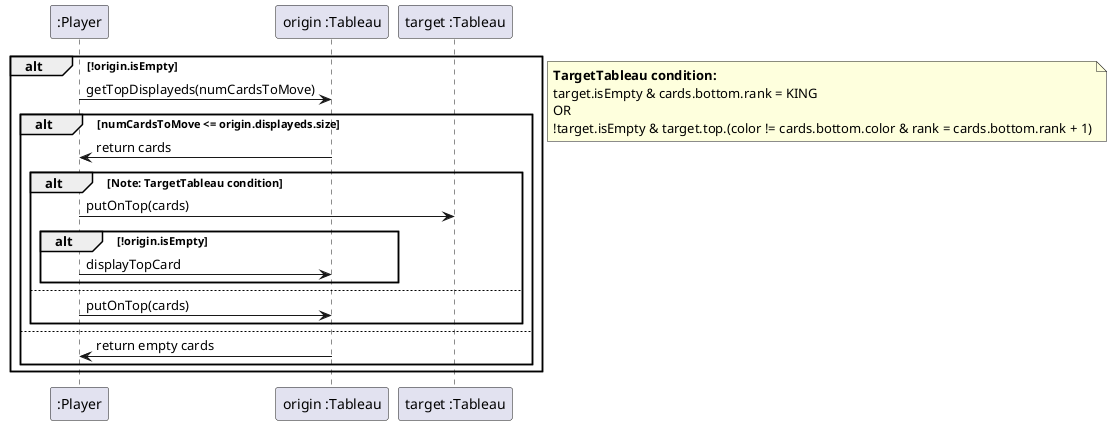 @startuml
participant ":Player" as player
participant "origin :Tableau" as origin
participant "target :Tableau" as target

alt !origin.isEmpty
    player -> origin : getTopDisplayeds(numCardsToMove)
    alt numCardsToMove <= origin.displayeds.size
        origin -> player : return cards

        alt Note: TargetTableau condition
            player -> target : putOnTop(cards)

            alt !origin.isEmpty
                player -> origin : displayTopCard
            end

        else
            player -> origin : putOnTop(cards)
        end
    else
        origin -> player : return empty cards
    end

end
note right
<b>TargetTableau condition:</b>
target.isEmpty & cards.bottom.rank = KING
OR
!target.isEmpty & target.top.(color != cards.bottom.color & rank = cards.bottom.rank + 1)
end note

@enduml
